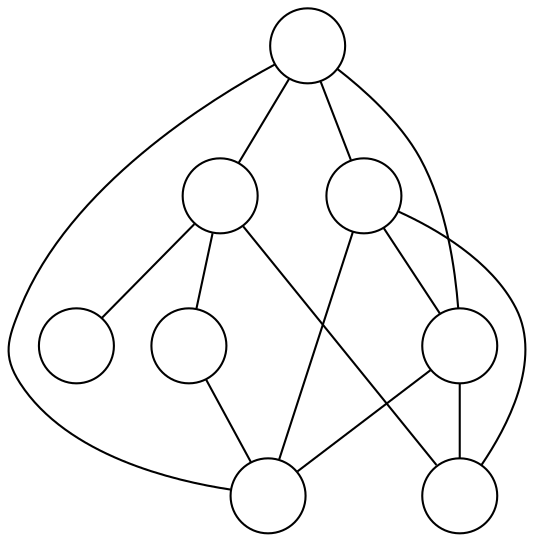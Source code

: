 graph G {
  node[label="", shape=circle]
  0;
  1;
  2;
  3;
  4;
  5;
  6;
  7;
  3 -- 0;
  4 -- 0;
  4 -- 1;
  5 -- 0;
  5 -- 1;
  5 -- 4;
  6 -- 1;
  6 -- 2;
  6 -- 3;
  7 -- 0;
  7 -- 4;
  7 -- 5;
  7 -- 6;
}
